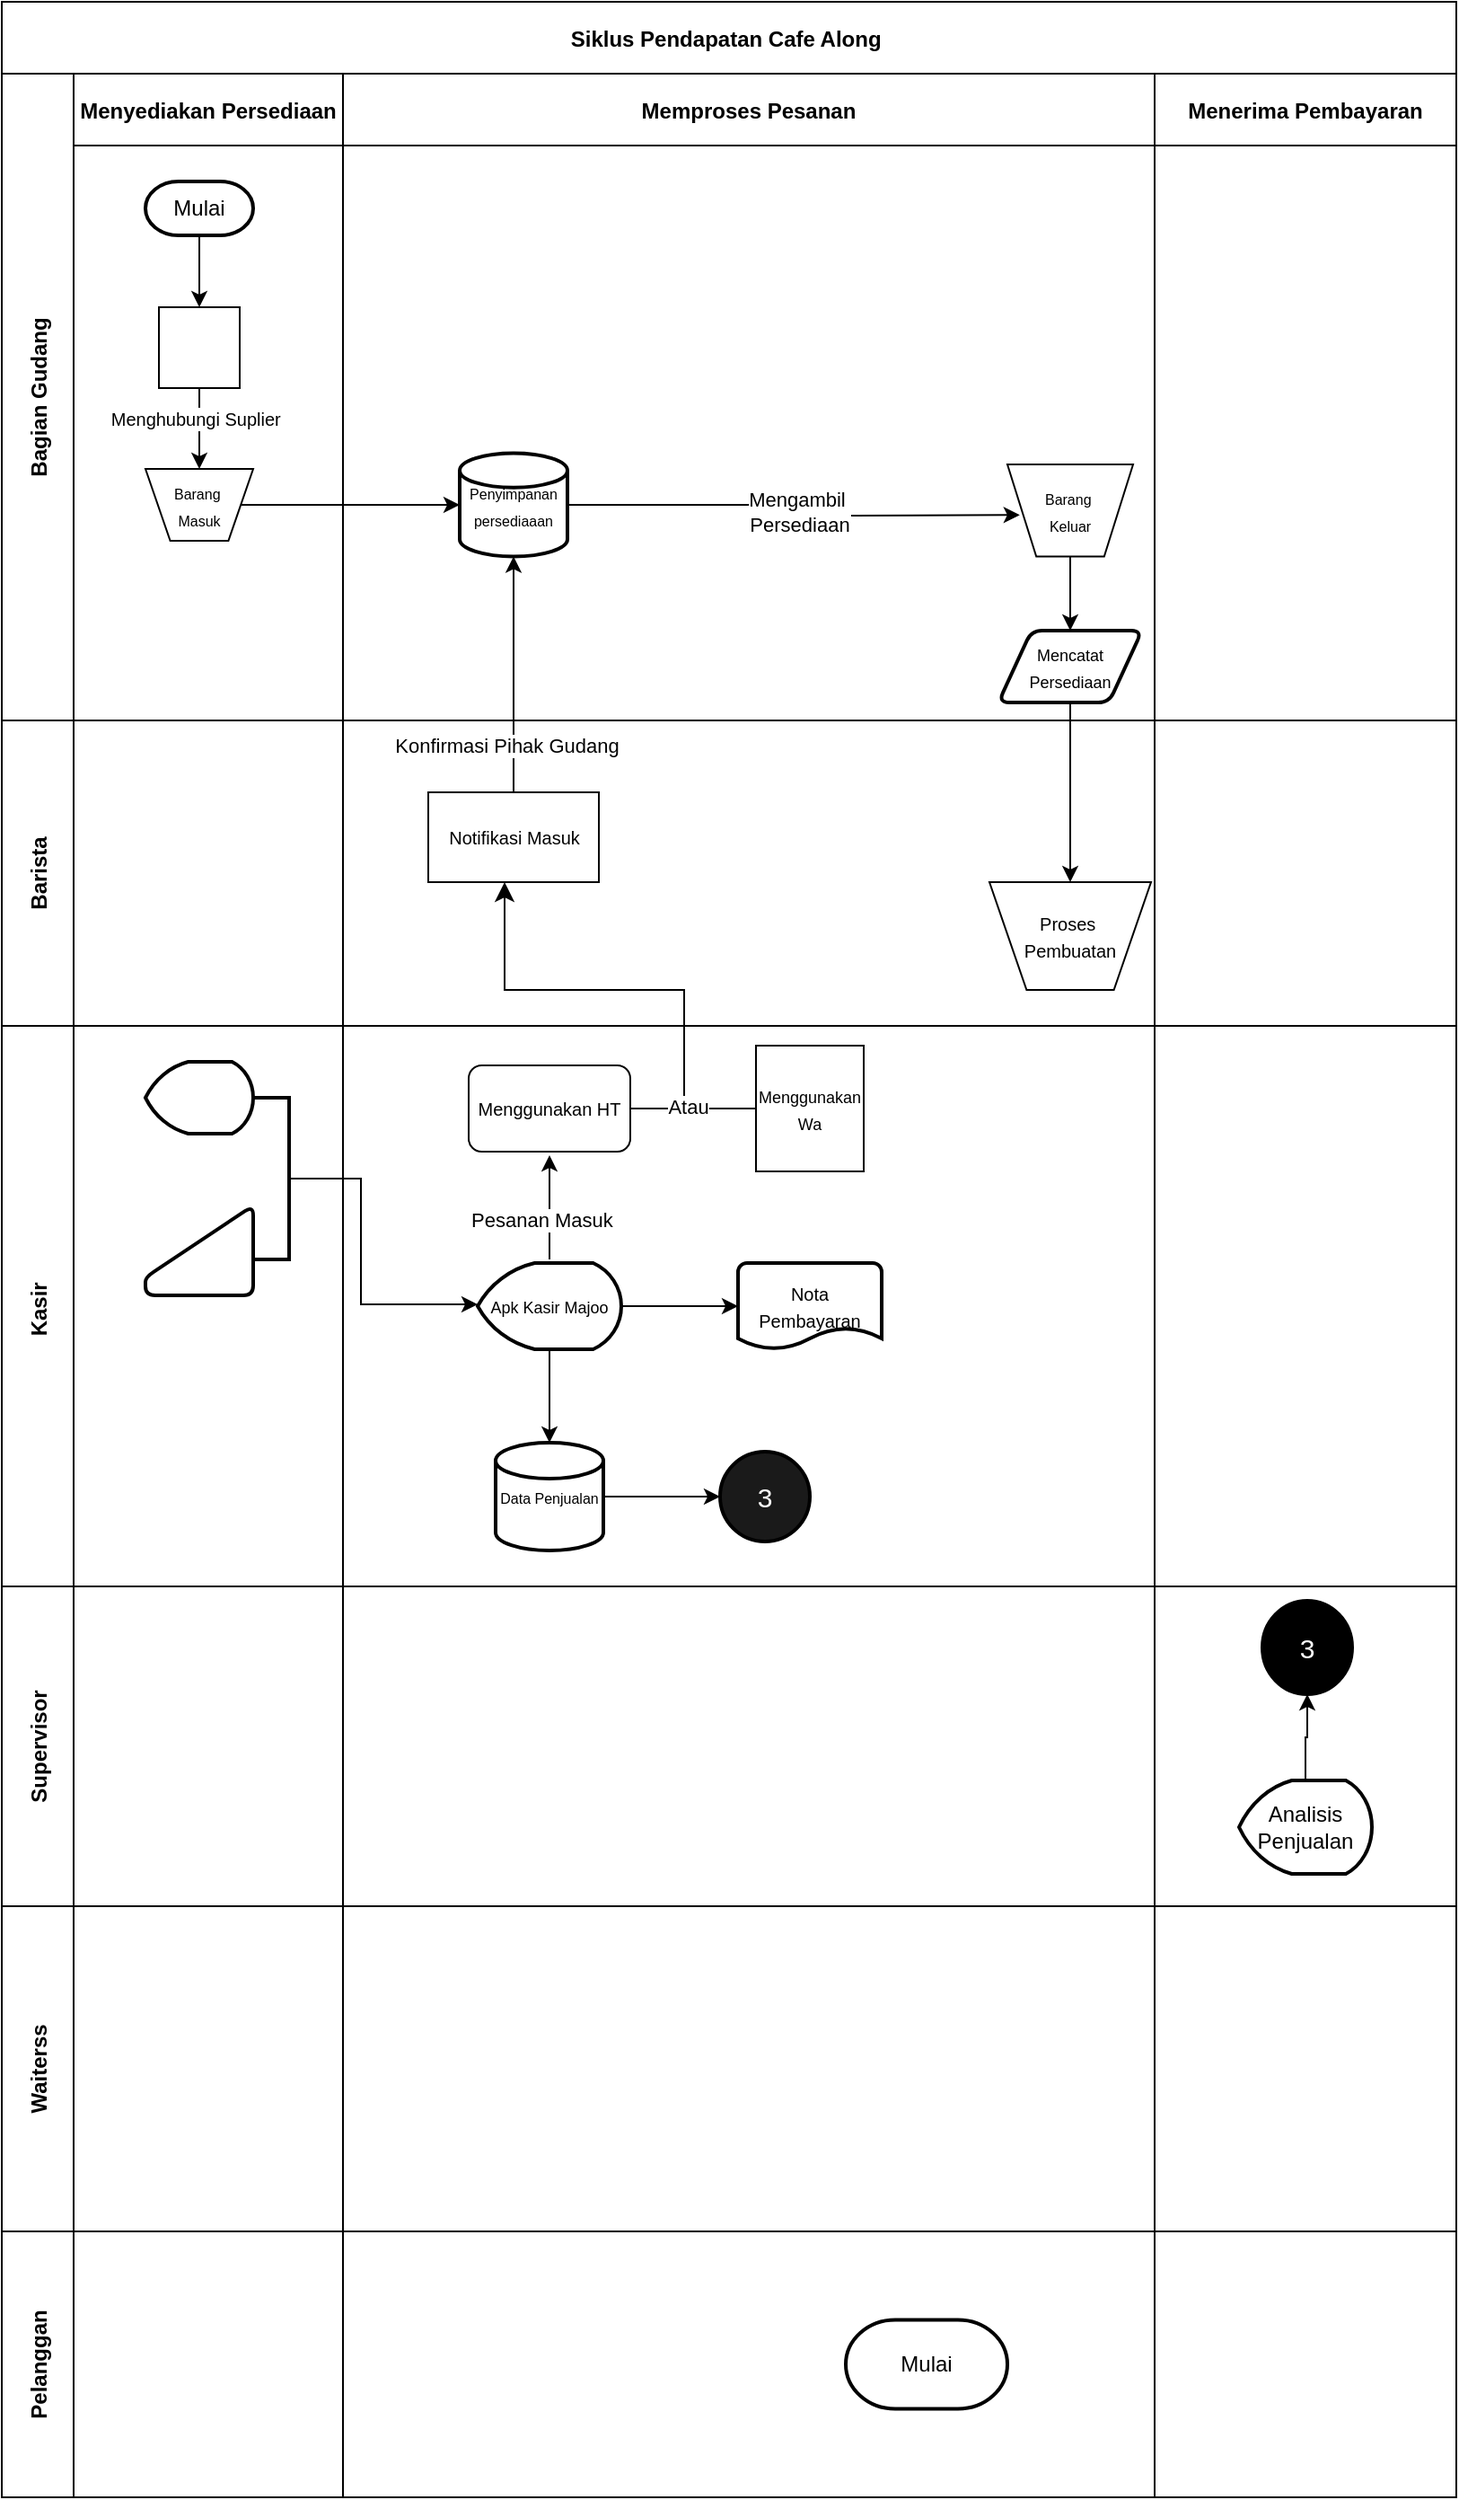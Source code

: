 <mxfile version="24.4.9" type="github">
  <diagram id="kgpKYQtTHZ0yAKxKKP6v" name="Page-1">
    <mxGraphModel dx="1429" dy="835" grid="1" gridSize="10" guides="1" tooltips="1" connect="1" arrows="1" fold="1" page="1" pageScale="1" pageWidth="850" pageHeight="1100" math="0" shadow="0">
      <root>
        <mxCell id="0" />
        <mxCell id="1" parent="0" />
        <mxCell id="3nuBFxr9cyL0pnOWT2aG-1" value="Siklus Pendapatan Cafe Along " style="shape=table;childLayout=tableLayout;startSize=40;collapsible=0;recursiveResize=0;expand=0;fillColor=none;fontStyle=1" parent="1" vertex="1">
          <mxGeometry x="20" y="20" width="810" height="1389" as="geometry" />
        </mxCell>
        <mxCell id="3nuBFxr9cyL0pnOWT2aG-3" value="Bagian Gudang" style="shape=tableRow;horizontal=0;swimlaneHead=0;swimlaneBody=0;top=0;left=0;bottom=0;right=0;fillColor=none;points=[[0,0.5],[1,0.5]];portConstraint=eastwest;startSize=40;collapsible=0;recursiveResize=0;expand=0;fontStyle=1;" parent="3nuBFxr9cyL0pnOWT2aG-1" vertex="1">
          <mxGeometry y="40" width="810" height="360" as="geometry" />
        </mxCell>
        <mxCell id="3nuBFxr9cyL0pnOWT2aG-4" value="Menyediakan Persediaan" style="swimlane;swimlaneHead=0;swimlaneBody=0;connectable=0;fillColor=none;startSize=40;collapsible=0;recursiveResize=0;expand=0;fontStyle=1;" parent="3nuBFxr9cyL0pnOWT2aG-3" vertex="1">
          <mxGeometry x="40" width="150" height="360" as="geometry">
            <mxRectangle width="150" height="360" as="alternateBounds" />
          </mxGeometry>
        </mxCell>
        <mxCell id="RwGH0m9OhBDumRitNJFQ-33" style="edgeStyle=orthogonalEdgeStyle;rounded=0;orthogonalLoop=1;jettySize=auto;html=1;exitX=0.5;exitY=1;exitDx=0;exitDy=0;exitPerimeter=0;entryX=0.5;entryY=0;entryDx=0;entryDy=0;" edge="1" parent="3nuBFxr9cyL0pnOWT2aG-4" source="RwGH0m9OhBDumRitNJFQ-29" target="RwGH0m9OhBDumRitNJFQ-32">
          <mxGeometry relative="1" as="geometry" />
        </mxCell>
        <mxCell id="RwGH0m9OhBDumRitNJFQ-29" value="Mulai" style="strokeWidth=2;html=1;shape=mxgraph.flowchart.terminator;whiteSpace=wrap;" vertex="1" parent="3nuBFxr9cyL0pnOWT2aG-4">
          <mxGeometry x="40" y="60" width="60" height="30" as="geometry" />
        </mxCell>
        <mxCell id="RwGH0m9OhBDumRitNJFQ-30" value="&lt;span style=&quot;font-size: 8px;&quot;&gt;Barang&amp;nbsp;&lt;/span&gt;&lt;div&gt;&lt;span style=&quot;font-size: 8px;&quot;&gt;Masuk&lt;/span&gt;&lt;/div&gt;" style="verticalLabelPosition=middle;verticalAlign=middle;html=1;shape=trapezoid;perimeter=trapezoidPerimeter;whiteSpace=wrap;size=0.23;arcSize=10;flipV=1;labelPosition=center;align=center;" vertex="1" parent="3nuBFxr9cyL0pnOWT2aG-4">
          <mxGeometry x="40" y="220" width="60" height="40" as="geometry" />
        </mxCell>
        <mxCell id="RwGH0m9OhBDumRitNJFQ-34" style="edgeStyle=orthogonalEdgeStyle;rounded=0;orthogonalLoop=1;jettySize=auto;html=1;exitX=0.5;exitY=1;exitDx=0;exitDy=0;entryX=0.5;entryY=0;entryDx=0;entryDy=0;" edge="1" parent="3nuBFxr9cyL0pnOWT2aG-4" source="RwGH0m9OhBDumRitNJFQ-32" target="RwGH0m9OhBDumRitNJFQ-30">
          <mxGeometry relative="1" as="geometry" />
        </mxCell>
        <mxCell id="RwGH0m9OhBDumRitNJFQ-36" value="&lt;font style=&quot;font-size: 10px;&quot;&gt;Menghubungi Suplier&amp;nbsp;&lt;/font&gt;" style="edgeLabel;html=1;align=center;verticalAlign=middle;resizable=0;points=[];" vertex="1" connectable="0" parent="RwGH0m9OhBDumRitNJFQ-34">
          <mxGeometry x="-0.259" y="-1" relative="1" as="geometry">
            <mxPoint as="offset" />
          </mxGeometry>
        </mxCell>
        <mxCell id="RwGH0m9OhBDumRitNJFQ-32" value="" style="whiteSpace=wrap;html=1;aspect=fixed;" vertex="1" parent="3nuBFxr9cyL0pnOWT2aG-4">
          <mxGeometry x="47.5" y="130" width="45" height="45" as="geometry" />
        </mxCell>
        <mxCell id="3nuBFxr9cyL0pnOWT2aG-8" value="Memproses Pesanan" style="swimlane;swimlaneHead=0;swimlaneBody=0;connectable=0;fillColor=none;startSize=40;collapsible=0;recursiveResize=0;expand=0;fontStyle=1;" parent="3nuBFxr9cyL0pnOWT2aG-3" vertex="1">
          <mxGeometry x="190" width="452" height="360" as="geometry">
            <mxRectangle width="452" height="360" as="alternateBounds" />
          </mxGeometry>
        </mxCell>
        <mxCell id="RwGH0m9OhBDumRitNJFQ-114" style="edgeStyle=orthogonalEdgeStyle;rounded=0;orthogonalLoop=1;jettySize=auto;html=1;exitX=1;exitY=0.5;exitDx=0;exitDy=0;exitPerimeter=0;entryX=0;entryY=0.5;entryDx=0;entryDy=0;" edge="1" parent="3nuBFxr9cyL0pnOWT2aG-8" source="RwGH0m9OhBDumRitNJFQ-31">
          <mxGeometry relative="1" as="geometry">
            <mxPoint x="376.9" y="245.625" as="targetPoint" />
          </mxGeometry>
        </mxCell>
        <mxCell id="RwGH0m9OhBDumRitNJFQ-115" value="Mengambil&amp;nbsp;&lt;div&gt;Persediaan&lt;/div&gt;" style="edgeLabel;html=1;align=center;verticalAlign=middle;resizable=0;points=[];" vertex="1" connectable="0" parent="RwGH0m9OhBDumRitNJFQ-114">
          <mxGeometry x="0.036" y="2" relative="1" as="geometry">
            <mxPoint x="1" as="offset" />
          </mxGeometry>
        </mxCell>
        <mxCell id="RwGH0m9OhBDumRitNJFQ-31" value="&lt;font style=&quot;font-size: 8px;&quot;&gt;Penyimpanan persediaaan&lt;/font&gt;" style="strokeWidth=2;html=1;shape=mxgraph.flowchart.database;whiteSpace=wrap;" vertex="1" parent="3nuBFxr9cyL0pnOWT2aG-8">
          <mxGeometry x="65" y="211.25" width="60" height="57.5" as="geometry" />
        </mxCell>
        <mxCell id="RwGH0m9OhBDumRitNJFQ-133" style="edgeStyle=orthogonalEdgeStyle;rounded=0;orthogonalLoop=1;jettySize=auto;html=1;exitX=0.5;exitY=1;exitDx=0;exitDy=0;entryX=0.5;entryY=0;entryDx=0;entryDy=0;" edge="1" parent="3nuBFxr9cyL0pnOWT2aG-8" source="RwGH0m9OhBDumRitNJFQ-123" target="RwGH0m9OhBDumRitNJFQ-128">
          <mxGeometry relative="1" as="geometry" />
        </mxCell>
        <mxCell id="RwGH0m9OhBDumRitNJFQ-123" value="&lt;span style=&quot;font-size: 8px;&quot;&gt;Barang&amp;nbsp;&lt;/span&gt;&lt;div&gt;&lt;span style=&quot;font-size: 8px;&quot;&gt;Keluar&lt;/span&gt;&lt;/div&gt;" style="verticalLabelPosition=middle;verticalAlign=middle;html=1;shape=trapezoid;perimeter=trapezoidPerimeter;whiteSpace=wrap;size=0.23;arcSize=10;flipV=1;labelPosition=center;align=center;" vertex="1" parent="3nuBFxr9cyL0pnOWT2aG-8">
          <mxGeometry x="370" y="217.5" width="70" height="51.25" as="geometry" />
        </mxCell>
        <mxCell id="RwGH0m9OhBDumRitNJFQ-128" value="&lt;font style=&quot;font-size: 9px;&quot;&gt;Mencatat Persediaan&lt;/font&gt;" style="shape=parallelogram;html=1;strokeWidth=2;perimeter=parallelogramPerimeter;whiteSpace=wrap;rounded=1;arcSize=12;size=0.23;" vertex="1" parent="3nuBFxr9cyL0pnOWT2aG-8">
          <mxGeometry x="365" y="310" width="80" height="40" as="geometry" />
        </mxCell>
        <mxCell id="3nuBFxr9cyL0pnOWT2aG-11" value="Menerima Pembayaran" style="swimlane;swimlaneHead=0;swimlaneBody=0;connectable=0;fillColor=none;startSize=40;collapsible=0;recursiveResize=0;expand=0;fontStyle=1;" parent="3nuBFxr9cyL0pnOWT2aG-3" vertex="1">
          <mxGeometry x="642" width="168" height="360" as="geometry">
            <mxRectangle width="168" height="360" as="alternateBounds" />
          </mxGeometry>
        </mxCell>
        <mxCell id="RwGH0m9OhBDumRitNJFQ-35" style="edgeStyle=orthogonalEdgeStyle;rounded=0;orthogonalLoop=1;jettySize=auto;html=1;exitX=1;exitY=0.5;exitDx=0;exitDy=0;entryX=0;entryY=0.5;entryDx=0;entryDy=0;entryPerimeter=0;" edge="1" parent="3nuBFxr9cyL0pnOWT2aG-3" source="RwGH0m9OhBDumRitNJFQ-30" target="RwGH0m9OhBDumRitNJFQ-31">
          <mxGeometry relative="1" as="geometry" />
        </mxCell>
        <mxCell id="3nuBFxr9cyL0pnOWT2aG-15" value="Barista" style="shape=tableRow;horizontal=0;swimlaneHead=0;swimlaneBody=0;top=0;left=0;bottom=0;right=0;fillColor=none;points=[[0,0.5],[1,0.5]];portConstraint=eastwest;startSize=40;collapsible=0;recursiveResize=0;expand=0;fontStyle=1;" parent="3nuBFxr9cyL0pnOWT2aG-1" vertex="1">
          <mxGeometry y="400" width="810" height="170" as="geometry" />
        </mxCell>
        <mxCell id="3nuBFxr9cyL0pnOWT2aG-16" value="" style="swimlane;swimlaneHead=0;swimlaneBody=0;connectable=0;fillColor=none;startSize=0;collapsible=0;recursiveResize=0;expand=0;fontStyle=1;" parent="3nuBFxr9cyL0pnOWT2aG-15" vertex="1">
          <mxGeometry x="40" width="150" height="170" as="geometry">
            <mxRectangle width="150" height="170" as="alternateBounds" />
          </mxGeometry>
        </mxCell>
        <mxCell id="3nuBFxr9cyL0pnOWT2aG-18" value="" style="swimlane;swimlaneHead=0;swimlaneBody=0;connectable=0;fillColor=none;startSize=0;collapsible=0;recursiveResize=0;expand=0;fontStyle=1;" parent="3nuBFxr9cyL0pnOWT2aG-15" vertex="1">
          <mxGeometry x="190" width="452" height="170" as="geometry">
            <mxRectangle width="452" height="170" as="alternateBounds" />
          </mxGeometry>
        </mxCell>
        <mxCell id="RwGH0m9OhBDumRitNJFQ-98" value="&lt;font style=&quot;font-size: 10px;&quot;&gt;Proses&amp;nbsp;&lt;/font&gt;&lt;div&gt;&lt;font style=&quot;font-size: 10px;&quot;&gt;Pembuatan&lt;/font&gt;&lt;/div&gt;" style="verticalLabelPosition=middle;verticalAlign=middle;html=1;shape=trapezoid;perimeter=trapezoidPerimeter;whiteSpace=wrap;size=0.23;arcSize=10;flipV=1;labelPosition=center;align=center;" vertex="1" parent="3nuBFxr9cyL0pnOWT2aG-18">
          <mxGeometry x="360" y="90" width="90" height="60" as="geometry" />
        </mxCell>
        <mxCell id="RwGH0m9OhBDumRitNJFQ-102" value="&lt;font style=&quot;font-size: 10px;&quot;&gt;Notifikasi Masuk&lt;/font&gt;" style="rounded=0;whiteSpace=wrap;html=1;" vertex="1" parent="3nuBFxr9cyL0pnOWT2aG-18">
          <mxGeometry x="47.5" y="40" width="95" height="50" as="geometry" />
        </mxCell>
        <mxCell id="RwGH0m9OhBDumRitNJFQ-93" value="" style="edgeStyle=elbowEdgeStyle;elbow=vertical;endArrow=classic;html=1;curved=0;rounded=0;endSize=8;startSize=8;" edge="1" parent="3nuBFxr9cyL0pnOWT2aG-18">
          <mxGeometry width="50" height="50" relative="1" as="geometry">
            <mxPoint x="190" y="210" as="sourcePoint" />
            <mxPoint x="90" y="90" as="targetPoint" />
          </mxGeometry>
        </mxCell>
        <mxCell id="3nuBFxr9cyL0pnOWT2aG-23" value="" style="swimlane;swimlaneHead=0;swimlaneBody=0;connectable=0;fillColor=none;startSize=0;collapsible=0;recursiveResize=0;expand=0;fontStyle=1;" parent="3nuBFxr9cyL0pnOWT2aG-15" vertex="1">
          <mxGeometry x="642" width="168" height="170" as="geometry">
            <mxRectangle width="168" height="170" as="alternateBounds" />
          </mxGeometry>
        </mxCell>
        <mxCell id="RwGH0m9OhBDumRitNJFQ-41" value="Kasir " style="shape=tableRow;horizontal=0;swimlaneHead=0;swimlaneBody=0;top=0;left=0;bottom=0;right=0;fillColor=none;points=[[0,0.5],[1,0.5]];portConstraint=eastwest;startSize=40;collapsible=0;recursiveResize=0;expand=0;fontStyle=1;" vertex="1" parent="3nuBFxr9cyL0pnOWT2aG-1">
          <mxGeometry y="570" width="810" height="312" as="geometry" />
        </mxCell>
        <mxCell id="RwGH0m9OhBDumRitNJFQ-42" style="swimlane;swimlaneHead=0;swimlaneBody=0;connectable=0;fillColor=none;startSize=0;collapsible=0;recursiveResize=0;expand=0;fontStyle=1;" vertex="1" parent="RwGH0m9OhBDumRitNJFQ-41">
          <mxGeometry x="40" width="150" height="312" as="geometry">
            <mxRectangle width="150" height="312" as="alternateBounds" />
          </mxGeometry>
        </mxCell>
        <mxCell id="RwGH0m9OhBDumRitNJFQ-45" value="" style="strokeWidth=2;html=1;shape=mxgraph.flowchart.display;whiteSpace=wrap;" vertex="1" parent="RwGH0m9OhBDumRitNJFQ-42">
          <mxGeometry x="40" y="20" width="60" height="40" as="geometry" />
        </mxCell>
        <mxCell id="RwGH0m9OhBDumRitNJFQ-46" value="" style="html=1;strokeWidth=2;shape=manualInput;whiteSpace=wrap;rounded=1;size=40;arcSize=11;" vertex="1" parent="RwGH0m9OhBDumRitNJFQ-42">
          <mxGeometry x="40" y="100" width="60" height="50" as="geometry" />
        </mxCell>
        <mxCell id="RwGH0m9OhBDumRitNJFQ-47" value="" style="strokeWidth=2;html=1;shape=mxgraph.flowchart.annotation_1;align=left;pointerEvents=1;rotation=-180;" vertex="1" parent="RwGH0m9OhBDumRitNJFQ-42">
          <mxGeometry x="100" y="40" width="20" height="90" as="geometry" />
        </mxCell>
        <mxCell id="RwGH0m9OhBDumRitNJFQ-43" style="swimlane;swimlaneHead=0;swimlaneBody=0;connectable=0;fillColor=none;startSize=0;collapsible=0;recursiveResize=0;expand=0;fontStyle=1;" vertex="1" parent="RwGH0m9OhBDumRitNJFQ-41">
          <mxGeometry x="190" width="452" height="312" as="geometry">
            <mxRectangle width="452" height="312" as="alternateBounds" />
          </mxGeometry>
        </mxCell>
        <mxCell id="RwGH0m9OhBDumRitNJFQ-55" style="edgeStyle=orthogonalEdgeStyle;rounded=0;orthogonalLoop=1;jettySize=auto;html=1;" edge="1" parent="RwGH0m9OhBDumRitNJFQ-43">
          <mxGeometry relative="1" as="geometry">
            <mxPoint x="115" y="130" as="sourcePoint" />
            <mxPoint x="115" y="72" as="targetPoint" />
          </mxGeometry>
        </mxCell>
        <mxCell id="RwGH0m9OhBDumRitNJFQ-56" value="Pesanan Masuk&amp;nbsp;" style="edgeLabel;html=1;align=center;verticalAlign=middle;resizable=0;points=[];" vertex="1" connectable="0" parent="RwGH0m9OhBDumRitNJFQ-55">
          <mxGeometry x="-0.244" y="3" relative="1" as="geometry">
            <mxPoint as="offset" />
          </mxGeometry>
        </mxCell>
        <mxCell id="RwGH0m9OhBDumRitNJFQ-79" value="&lt;font style=&quot;font-size: 10px;&quot;&gt;Menggunakan HT&lt;/font&gt;" style="rounded=1;whiteSpace=wrap;html=1;" vertex="1" parent="RwGH0m9OhBDumRitNJFQ-43">
          <mxGeometry x="70" y="22" width="90" height="48" as="geometry" />
        </mxCell>
        <mxCell id="RwGH0m9OhBDumRitNJFQ-83" value="&lt;font style=&quot;font-size: 9px;&quot;&gt;Menggunakan Wa&lt;/font&gt;" style="rounded=0;whiteSpace=wrap;html=1;" vertex="1" parent="RwGH0m9OhBDumRitNJFQ-43">
          <mxGeometry x="230" y="11" width="60" height="70" as="geometry" />
        </mxCell>
        <mxCell id="RwGH0m9OhBDumRitNJFQ-91" value="" style="endArrow=none;html=1;rounded=0;exitX=1;exitY=0.5;exitDx=0;exitDy=0;entryX=0;entryY=0.5;entryDx=0;entryDy=0;" edge="1" parent="RwGH0m9OhBDumRitNJFQ-43" source="RwGH0m9OhBDumRitNJFQ-79" target="RwGH0m9OhBDumRitNJFQ-83">
          <mxGeometry width="50" height="50" relative="1" as="geometry">
            <mxPoint x="190" y="2" as="sourcePoint" />
            <mxPoint x="240" y="-48" as="targetPoint" />
            <Array as="points">
              <mxPoint x="190" y="46" />
            </Array>
          </mxGeometry>
        </mxCell>
        <mxCell id="RwGH0m9OhBDumRitNJFQ-92" value="Atau" style="edgeLabel;html=1;align=center;verticalAlign=middle;resizable=0;points=[];" vertex="1" connectable="0" parent="RwGH0m9OhBDumRitNJFQ-91">
          <mxGeometry x="-0.084" y="1" relative="1" as="geometry">
            <mxPoint as="offset" />
          </mxGeometry>
        </mxCell>
        <mxCell id="RwGH0m9OhBDumRitNJFQ-94" value="&lt;font style=&quot;font-size: 9px;&quot;&gt;Apk Kasir Majoo&lt;/font&gt;" style="strokeWidth=2;html=1;shape=mxgraph.flowchart.display;whiteSpace=wrap;" vertex="1" parent="RwGH0m9OhBDumRitNJFQ-43">
          <mxGeometry x="75" y="132" width="80" height="48" as="geometry" />
        </mxCell>
        <mxCell id="RwGH0m9OhBDumRitNJFQ-95" value="&lt;font size=&quot;1&quot;&gt;Nota Pembayaran&lt;/font&gt;" style="strokeWidth=2;html=1;shape=mxgraph.flowchart.document2;whiteSpace=wrap;size=0.25;" vertex="1" parent="RwGH0m9OhBDumRitNJFQ-43">
          <mxGeometry x="220" y="132" width="80" height="48" as="geometry" />
        </mxCell>
        <mxCell id="RwGH0m9OhBDumRitNJFQ-96" style="edgeStyle=orthogonalEdgeStyle;rounded=0;orthogonalLoop=1;jettySize=auto;html=1;exitX=1;exitY=0.5;exitDx=0;exitDy=0;exitPerimeter=0;entryX=0;entryY=0.5;entryDx=0;entryDy=0;entryPerimeter=0;" edge="1" parent="RwGH0m9OhBDumRitNJFQ-43" source="RwGH0m9OhBDumRitNJFQ-94" target="RwGH0m9OhBDumRitNJFQ-95">
          <mxGeometry relative="1" as="geometry" />
        </mxCell>
        <mxCell id="RwGH0m9OhBDumRitNJFQ-148" value="" style="edgeStyle=orthogonalEdgeStyle;rounded=0;orthogonalLoop=1;jettySize=auto;html=1;" edge="1" parent="RwGH0m9OhBDumRitNJFQ-43" source="RwGH0m9OhBDumRitNJFQ-99" target="RwGH0m9OhBDumRitNJFQ-147">
          <mxGeometry relative="1" as="geometry" />
        </mxCell>
        <mxCell id="RwGH0m9OhBDumRitNJFQ-99" value="&lt;font style=&quot;font-size: 8px;&quot;&gt;Data Penjualan&lt;/font&gt;" style="strokeWidth=2;html=1;shape=mxgraph.flowchart.database;whiteSpace=wrap;" vertex="1" parent="RwGH0m9OhBDumRitNJFQ-43">
          <mxGeometry x="85" y="232" width="60" height="60" as="geometry" />
        </mxCell>
        <mxCell id="RwGH0m9OhBDumRitNJFQ-101" style="edgeStyle=orthogonalEdgeStyle;rounded=0;orthogonalLoop=1;jettySize=auto;html=1;exitX=0.5;exitY=1;exitDx=0;exitDy=0;exitPerimeter=0;entryX=0.5;entryY=0;entryDx=0;entryDy=0;entryPerimeter=0;" edge="1" parent="RwGH0m9OhBDumRitNJFQ-43" source="RwGH0m9OhBDumRitNJFQ-94" target="RwGH0m9OhBDumRitNJFQ-99">
          <mxGeometry relative="1" as="geometry" />
        </mxCell>
        <mxCell id="RwGH0m9OhBDumRitNJFQ-147" value="&lt;font style=&quot;font-size: 15px; background-color: rgb(26, 26, 26);&quot; color=&quot;#ffffff&quot;&gt;3&lt;/font&gt;" style="strokeWidth=2;html=1;shape=mxgraph.flowchart.start_2;whiteSpace=wrap;fillColor=#1A1A1A;" vertex="1" parent="RwGH0m9OhBDumRitNJFQ-43">
          <mxGeometry x="210" y="237" width="50" height="50" as="geometry" />
        </mxCell>
        <mxCell id="RwGH0m9OhBDumRitNJFQ-44" style="swimlane;swimlaneHead=0;swimlaneBody=0;connectable=0;fillColor=none;startSize=0;collapsible=0;recursiveResize=0;expand=0;fontStyle=1;" vertex="1" parent="RwGH0m9OhBDumRitNJFQ-41">
          <mxGeometry x="642" width="168" height="312" as="geometry">
            <mxRectangle width="168" height="312" as="alternateBounds" />
          </mxGeometry>
        </mxCell>
        <mxCell id="RwGH0m9OhBDumRitNJFQ-62" style="edgeStyle=orthogonalEdgeStyle;rounded=0;orthogonalLoop=1;jettySize=auto;html=1;exitX=0;exitY=0.5;exitDx=0;exitDy=0;exitPerimeter=0;entryX=0;entryY=0.5;entryDx=0;entryDy=0;" edge="1" parent="RwGH0m9OhBDumRitNJFQ-41" source="RwGH0m9OhBDumRitNJFQ-47">
          <mxGeometry relative="1" as="geometry">
            <mxPoint x="265" y="155" as="targetPoint" />
            <Array as="points">
              <mxPoint x="200" y="85" />
              <mxPoint x="200" y="155" />
            </Array>
          </mxGeometry>
        </mxCell>
        <mxCell id="RwGH0m9OhBDumRitNJFQ-48" value="Supervisor" style="shape=tableRow;horizontal=0;swimlaneHead=0;swimlaneBody=0;top=0;left=0;bottom=0;right=0;fillColor=none;points=[[0,0.5],[1,0.5]];portConstraint=eastwest;startSize=40;collapsible=0;recursiveResize=0;expand=0;fontStyle=1;" vertex="1" parent="3nuBFxr9cyL0pnOWT2aG-1">
          <mxGeometry y="882" width="810" height="178" as="geometry" />
        </mxCell>
        <mxCell id="RwGH0m9OhBDumRitNJFQ-49" style="swimlane;swimlaneHead=0;swimlaneBody=0;connectable=0;fillColor=none;startSize=0;collapsible=0;recursiveResize=0;expand=0;fontStyle=1;" vertex="1" parent="RwGH0m9OhBDumRitNJFQ-48">
          <mxGeometry x="40" width="150" height="178" as="geometry">
            <mxRectangle width="150" height="178" as="alternateBounds" />
          </mxGeometry>
        </mxCell>
        <mxCell id="RwGH0m9OhBDumRitNJFQ-50" style="swimlane;swimlaneHead=0;swimlaneBody=0;connectable=0;fillColor=none;startSize=0;collapsible=0;recursiveResize=0;expand=0;fontStyle=1;" vertex="1" parent="RwGH0m9OhBDumRitNJFQ-48">
          <mxGeometry x="190" width="452" height="178" as="geometry">
            <mxRectangle width="452" height="178" as="alternateBounds" />
          </mxGeometry>
        </mxCell>
        <mxCell id="RwGH0m9OhBDumRitNJFQ-51" style="swimlane;swimlaneHead=0;swimlaneBody=0;connectable=0;fillColor=none;startSize=0;collapsible=0;recursiveResize=0;expand=0;fontStyle=1;" vertex="1" parent="RwGH0m9OhBDumRitNJFQ-48">
          <mxGeometry x="642" width="168" height="178" as="geometry">
            <mxRectangle width="168" height="178" as="alternateBounds" />
          </mxGeometry>
        </mxCell>
        <mxCell id="RwGH0m9OhBDumRitNJFQ-149" value="" style="edgeStyle=orthogonalEdgeStyle;rounded=0;orthogonalLoop=1;jettySize=auto;html=1;" edge="1" parent="RwGH0m9OhBDumRitNJFQ-51" source="RwGH0m9OhBDumRitNJFQ-143" target="RwGH0m9OhBDumRitNJFQ-145">
          <mxGeometry relative="1" as="geometry" />
        </mxCell>
        <mxCell id="RwGH0m9OhBDumRitNJFQ-143" value="Analisis Penjualan" style="strokeWidth=2;html=1;shape=mxgraph.flowchart.display;whiteSpace=wrap;" vertex="1" parent="RwGH0m9OhBDumRitNJFQ-51">
          <mxGeometry x="47" y="108" width="74" height="52" as="geometry" />
        </mxCell>
        <mxCell id="RwGH0m9OhBDumRitNJFQ-145" value="&lt;font style=&quot;font-size: 15px;&quot; color=&quot;#ffffff&quot;&gt;3&lt;/font&gt;" style="strokeWidth=2;html=1;shape=mxgraph.flowchart.start_2;whiteSpace=wrap;fillColor=#000000;" vertex="1" parent="RwGH0m9OhBDumRitNJFQ-51">
          <mxGeometry x="60" y="8" width="50" height="52" as="geometry" />
        </mxCell>
        <mxCell id="RwGH0m9OhBDumRitNJFQ-139" value="Waiterss" style="shape=tableRow;horizontal=0;swimlaneHead=0;swimlaneBody=0;top=0;left=0;bottom=0;right=0;fillColor=none;points=[[0,0.5],[1,0.5]];portConstraint=eastwest;startSize=40;collapsible=0;recursiveResize=0;expand=0;fontStyle=1;" vertex="1" parent="3nuBFxr9cyL0pnOWT2aG-1">
          <mxGeometry y="1060" width="810" height="181" as="geometry" />
        </mxCell>
        <mxCell id="RwGH0m9OhBDumRitNJFQ-140" style="swimlane;swimlaneHead=0;swimlaneBody=0;connectable=0;fillColor=none;startSize=0;collapsible=0;recursiveResize=0;expand=0;fontStyle=1;" vertex="1" parent="RwGH0m9OhBDumRitNJFQ-139">
          <mxGeometry x="40" width="150" height="181" as="geometry">
            <mxRectangle width="150" height="181" as="alternateBounds" />
          </mxGeometry>
        </mxCell>
        <mxCell id="RwGH0m9OhBDumRitNJFQ-141" style="swimlane;swimlaneHead=0;swimlaneBody=0;connectable=0;fillColor=none;startSize=0;collapsible=0;recursiveResize=0;expand=0;fontStyle=1;" vertex="1" parent="RwGH0m9OhBDumRitNJFQ-139">
          <mxGeometry x="190" width="452" height="181" as="geometry">
            <mxRectangle width="452" height="181" as="alternateBounds" />
          </mxGeometry>
        </mxCell>
        <mxCell id="RwGH0m9OhBDumRitNJFQ-142" style="swimlane;swimlaneHead=0;swimlaneBody=0;connectable=0;fillColor=none;startSize=0;collapsible=0;recursiveResize=0;expand=0;fontStyle=1;" vertex="1" parent="RwGH0m9OhBDumRitNJFQ-139">
          <mxGeometry x="642" width="168" height="181" as="geometry">
            <mxRectangle width="168" height="181" as="alternateBounds" />
          </mxGeometry>
        </mxCell>
        <mxCell id="RwGH0m9OhBDumRitNJFQ-25" value="Pelanggan" style="shape=tableRow;horizontal=0;swimlaneHead=0;swimlaneBody=0;top=0;left=0;bottom=0;right=0;fillColor=none;points=[[0,0.5],[1,0.5]];portConstraint=eastwest;startSize=40;collapsible=0;recursiveResize=0;expand=0;fontStyle=1;" vertex="1" parent="3nuBFxr9cyL0pnOWT2aG-1">
          <mxGeometry y="1241" width="810" height="148" as="geometry" />
        </mxCell>
        <mxCell id="RwGH0m9OhBDumRitNJFQ-26" style="swimlane;swimlaneHead=0;swimlaneBody=0;connectable=0;fillColor=none;startSize=0;collapsible=0;recursiveResize=0;expand=0;fontStyle=1;" vertex="1" parent="RwGH0m9OhBDumRitNJFQ-25">
          <mxGeometry x="40" width="150" height="148" as="geometry">
            <mxRectangle width="150" height="148" as="alternateBounds" />
          </mxGeometry>
        </mxCell>
        <mxCell id="RwGH0m9OhBDumRitNJFQ-27" style="swimlane;swimlaneHead=0;swimlaneBody=0;connectable=0;fillColor=none;startSize=0;collapsible=0;recursiveResize=0;expand=0;fontStyle=1;" vertex="1" parent="RwGH0m9OhBDumRitNJFQ-25">
          <mxGeometry x="190" width="452" height="148" as="geometry">
            <mxRectangle width="452" height="148" as="alternateBounds" />
          </mxGeometry>
        </mxCell>
        <mxCell id="RwGH0m9OhBDumRitNJFQ-65" value="Mulai" style="strokeWidth=2;html=1;shape=mxgraph.flowchart.terminator;whiteSpace=wrap;" vertex="1" parent="RwGH0m9OhBDumRitNJFQ-27">
          <mxGeometry x="280" y="49.25" width="90" height="49.5" as="geometry" />
        </mxCell>
        <mxCell id="RwGH0m9OhBDumRitNJFQ-28" style="swimlane;swimlaneHead=0;swimlaneBody=0;connectable=0;fillColor=none;startSize=0;collapsible=0;recursiveResize=0;expand=0;fontStyle=1;" vertex="1" parent="RwGH0m9OhBDumRitNJFQ-25">
          <mxGeometry x="642" width="168" height="148" as="geometry">
            <mxRectangle width="168" height="148" as="alternateBounds" />
          </mxGeometry>
        </mxCell>
        <mxCell id="RwGH0m9OhBDumRitNJFQ-103" style="edgeStyle=orthogonalEdgeStyle;rounded=0;orthogonalLoop=1;jettySize=auto;html=1;exitX=0.5;exitY=0;exitDx=0;exitDy=0;entryX=0.5;entryY=1;entryDx=0;entryDy=0;entryPerimeter=0;" edge="1" parent="3nuBFxr9cyL0pnOWT2aG-1" source="RwGH0m9OhBDumRitNJFQ-102" target="RwGH0m9OhBDumRitNJFQ-31">
          <mxGeometry relative="1" as="geometry" />
        </mxCell>
        <mxCell id="RwGH0m9OhBDumRitNJFQ-106" value="Konfirmasi Pihak Gudang" style="edgeLabel;html=1;align=center;verticalAlign=middle;resizable=0;points=[];" vertex="1" connectable="0" parent="RwGH0m9OhBDumRitNJFQ-103">
          <mxGeometry x="-0.597" y="4" relative="1" as="geometry">
            <mxPoint as="offset" />
          </mxGeometry>
        </mxCell>
        <mxCell id="RwGH0m9OhBDumRitNJFQ-134" value="" style="edgeStyle=orthogonalEdgeStyle;rounded=0;orthogonalLoop=1;jettySize=auto;html=1;" edge="1" parent="3nuBFxr9cyL0pnOWT2aG-1" source="RwGH0m9OhBDumRitNJFQ-128" target="RwGH0m9OhBDumRitNJFQ-98">
          <mxGeometry relative="1" as="geometry" />
        </mxCell>
      </root>
    </mxGraphModel>
  </diagram>
</mxfile>
